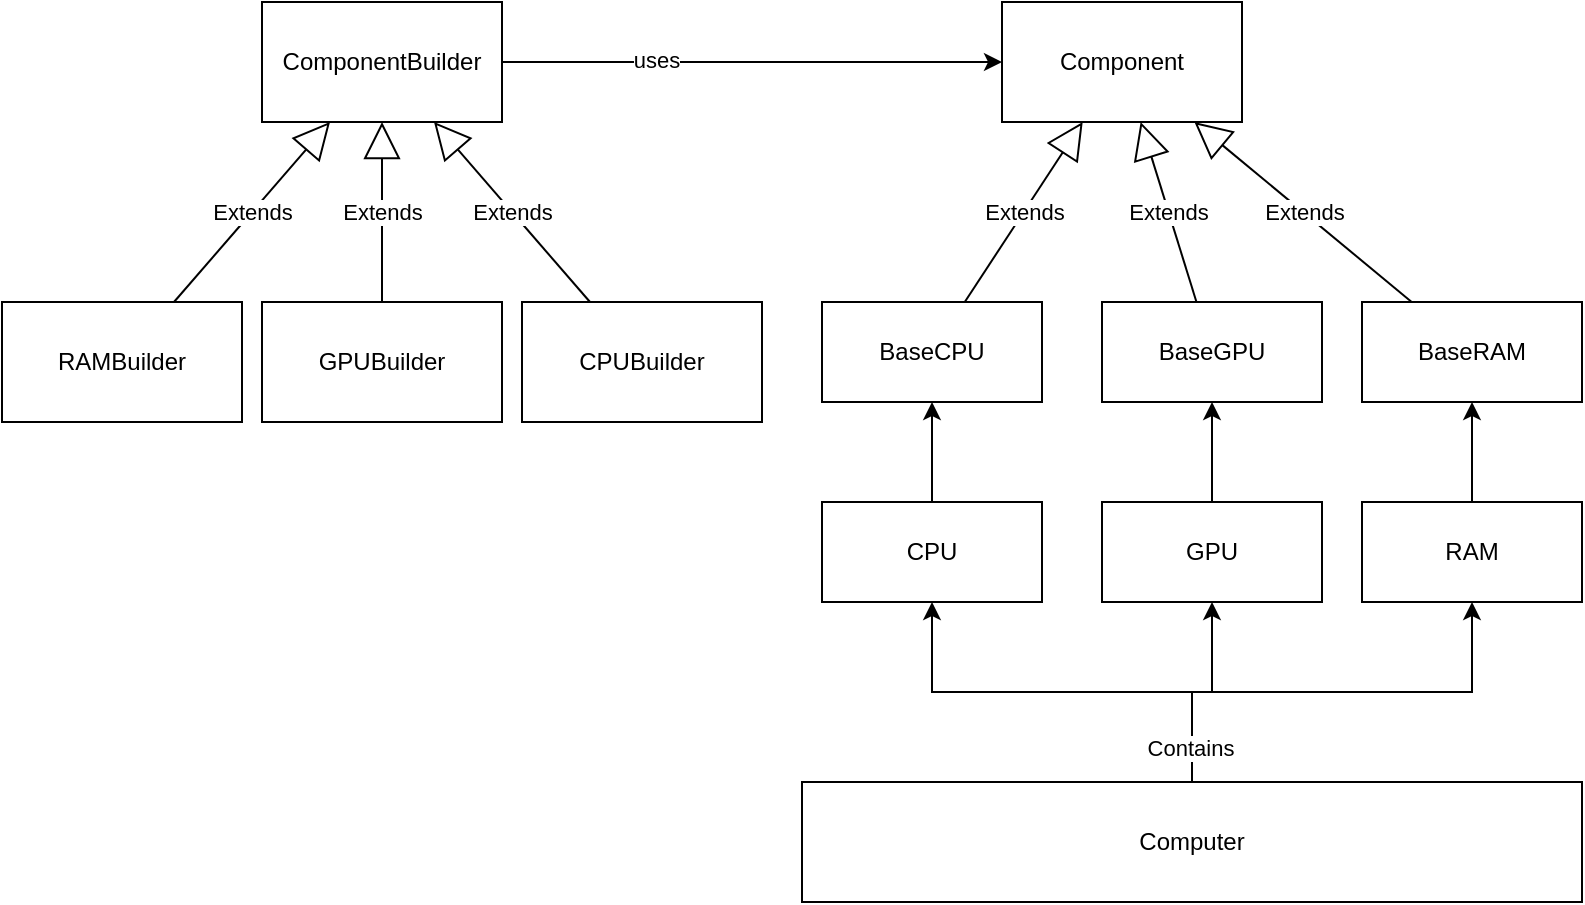 <mxfile version="22.1.21" type="device">
  <diagram name="Page-1" id="hfpC8_dgCmNyxHOkLfbC">
    <mxGraphModel dx="1850" dy="599" grid="1" gridSize="10" guides="1" tooltips="1" connect="1" arrows="1" fold="1" page="1" pageScale="1" pageWidth="850" pageHeight="1100" math="0" shadow="0">
      <root>
        <mxCell id="0" />
        <mxCell id="1" parent="0" />
        <mxCell id="FBDfPxHq50321vyp4Uu6-1" value="Component" style="rounded=0;whiteSpace=wrap;html=1;" vertex="1" parent="1">
          <mxGeometry x="330" y="130" width="120" height="60" as="geometry" />
        </mxCell>
        <mxCell id="FBDfPxHq50321vyp4Uu6-8" value="Extends" style="endArrow=block;endSize=16;endFill=0;html=1;rounded=0;" edge="1" parent="1" source="FBDfPxHq50321vyp4Uu6-9" target="FBDfPxHq50321vyp4Uu6-1">
          <mxGeometry width="160" relative="1" as="geometry">
            <mxPoint x="370" y="260" as="sourcePoint" />
            <mxPoint x="490" y="250" as="targetPoint" />
          </mxGeometry>
        </mxCell>
        <mxCell id="FBDfPxHq50321vyp4Uu6-9" value="BaseCPU" style="html=1;whiteSpace=wrap;" vertex="1" parent="1">
          <mxGeometry x="240" y="280" width="110" height="50" as="geometry" />
        </mxCell>
        <mxCell id="FBDfPxHq50321vyp4Uu6-10" value="BaseGPU" style="html=1;whiteSpace=wrap;" vertex="1" parent="1">
          <mxGeometry x="380" y="280" width="110" height="50" as="geometry" />
        </mxCell>
        <mxCell id="FBDfPxHq50321vyp4Uu6-11" value="Extends" style="endArrow=block;endSize=16;endFill=0;html=1;rounded=0;" edge="1" source="FBDfPxHq50321vyp4Uu6-10" parent="1" target="FBDfPxHq50321vyp4Uu6-1">
          <mxGeometry width="160" relative="1" as="geometry">
            <mxPoint x="520" y="290" as="sourcePoint" />
            <mxPoint x="520" y="220" as="targetPoint" />
          </mxGeometry>
        </mxCell>
        <mxCell id="FBDfPxHq50321vyp4Uu6-12" value="BaseRAM" style="html=1;whiteSpace=wrap;" vertex="1" parent="1">
          <mxGeometry x="510" y="280" width="110" height="50" as="geometry" />
        </mxCell>
        <mxCell id="FBDfPxHq50321vyp4Uu6-13" value="Extends" style="endArrow=block;endSize=16;endFill=0;html=1;rounded=0;" edge="1" source="FBDfPxHq50321vyp4Uu6-12" parent="1" target="FBDfPxHq50321vyp4Uu6-1">
          <mxGeometry width="160" relative="1" as="geometry">
            <mxPoint x="650" y="290" as="sourcePoint" />
            <mxPoint x="529" y="190" as="targetPoint" />
          </mxGeometry>
        </mxCell>
        <mxCell id="FBDfPxHq50321vyp4Uu6-15" value="" style="edgeStyle=orthogonalEdgeStyle;rounded=0;orthogonalLoop=1;jettySize=auto;html=1;" edge="1" parent="1" source="FBDfPxHq50321vyp4Uu6-14" target="FBDfPxHq50321vyp4Uu6-9">
          <mxGeometry relative="1" as="geometry" />
        </mxCell>
        <mxCell id="FBDfPxHq50321vyp4Uu6-14" value="CPU" style="html=1;whiteSpace=wrap;" vertex="1" parent="1">
          <mxGeometry x="240" y="380" width="110" height="50" as="geometry" />
        </mxCell>
        <mxCell id="FBDfPxHq50321vyp4Uu6-17" value="" style="edgeStyle=orthogonalEdgeStyle;rounded=0;orthogonalLoop=1;jettySize=auto;html=1;" edge="1" parent="1" source="FBDfPxHq50321vyp4Uu6-16" target="FBDfPxHq50321vyp4Uu6-10">
          <mxGeometry relative="1" as="geometry" />
        </mxCell>
        <mxCell id="FBDfPxHq50321vyp4Uu6-16" value="GPU" style="html=1;whiteSpace=wrap;" vertex="1" parent="1">
          <mxGeometry x="380" y="380" width="110" height="50" as="geometry" />
        </mxCell>
        <mxCell id="FBDfPxHq50321vyp4Uu6-19" value="" style="edgeStyle=orthogonalEdgeStyle;rounded=0;orthogonalLoop=1;jettySize=auto;html=1;" edge="1" parent="1" source="FBDfPxHq50321vyp4Uu6-18" target="FBDfPxHq50321vyp4Uu6-12">
          <mxGeometry relative="1" as="geometry" />
        </mxCell>
        <mxCell id="FBDfPxHq50321vyp4Uu6-18" value="RAM" style="html=1;whiteSpace=wrap;" vertex="1" parent="1">
          <mxGeometry x="510" y="380" width="110" height="50" as="geometry" />
        </mxCell>
        <mxCell id="FBDfPxHq50321vyp4Uu6-21" style="edgeStyle=orthogonalEdgeStyle;rounded=0;orthogonalLoop=1;jettySize=auto;html=1;exitX=1;exitY=0.5;exitDx=0;exitDy=0;" edge="1" parent="1" source="FBDfPxHq50321vyp4Uu6-20" target="FBDfPxHq50321vyp4Uu6-1">
          <mxGeometry relative="1" as="geometry" />
        </mxCell>
        <mxCell id="FBDfPxHq50321vyp4Uu6-22" value="uses" style="edgeLabel;html=1;align=center;verticalAlign=middle;resizable=0;points=[];" vertex="1" connectable="0" parent="FBDfPxHq50321vyp4Uu6-21">
          <mxGeometry x="-0.389" y="1" relative="1" as="geometry">
            <mxPoint as="offset" />
          </mxGeometry>
        </mxCell>
        <mxCell id="FBDfPxHq50321vyp4Uu6-20" value="ComponentBuilder" style="rounded=0;whiteSpace=wrap;html=1;" vertex="1" parent="1">
          <mxGeometry x="-40" y="130" width="120" height="60" as="geometry" />
        </mxCell>
        <mxCell id="FBDfPxHq50321vyp4Uu6-24" style="edgeStyle=orthogonalEdgeStyle;rounded=0;orthogonalLoop=1;jettySize=auto;html=1;exitX=0.5;exitY=0;exitDx=0;exitDy=0;" edge="1" parent="1" source="FBDfPxHq50321vyp4Uu6-23" target="FBDfPxHq50321vyp4Uu6-18">
          <mxGeometry relative="1" as="geometry" />
        </mxCell>
        <mxCell id="FBDfPxHq50321vyp4Uu6-25" style="edgeStyle=orthogonalEdgeStyle;rounded=0;orthogonalLoop=1;jettySize=auto;html=1;exitX=0.5;exitY=0;exitDx=0;exitDy=0;" edge="1" parent="1" source="FBDfPxHq50321vyp4Uu6-23" target="FBDfPxHq50321vyp4Uu6-16">
          <mxGeometry relative="1" as="geometry" />
        </mxCell>
        <mxCell id="FBDfPxHq50321vyp4Uu6-26" style="edgeStyle=orthogonalEdgeStyle;rounded=0;orthogonalLoop=1;jettySize=auto;html=1;exitX=0.5;exitY=0;exitDx=0;exitDy=0;" edge="1" parent="1" source="FBDfPxHq50321vyp4Uu6-23" target="FBDfPxHq50321vyp4Uu6-14">
          <mxGeometry relative="1" as="geometry" />
        </mxCell>
        <mxCell id="FBDfPxHq50321vyp4Uu6-27" value="Contains" style="edgeLabel;html=1;align=center;verticalAlign=middle;resizable=0;points=[];" vertex="1" connectable="0" parent="FBDfPxHq50321vyp4Uu6-26">
          <mxGeometry x="-0.839" y="1" relative="1" as="geometry">
            <mxPoint as="offset" />
          </mxGeometry>
        </mxCell>
        <mxCell id="FBDfPxHq50321vyp4Uu6-23" value="Computer" style="rounded=0;whiteSpace=wrap;html=1;" vertex="1" parent="1">
          <mxGeometry x="230" y="520" width="390" height="60" as="geometry" />
        </mxCell>
        <mxCell id="FBDfPxHq50321vyp4Uu6-28" value="CPUBuilder" style="rounded=0;whiteSpace=wrap;html=1;" vertex="1" parent="1">
          <mxGeometry x="90" y="280" width="120" height="60" as="geometry" />
        </mxCell>
        <mxCell id="FBDfPxHq50321vyp4Uu6-29" value="Extends" style="endArrow=block;endSize=16;endFill=0;html=1;rounded=0;" edge="1" parent="1" source="FBDfPxHq50321vyp4Uu6-28" target="FBDfPxHq50321vyp4Uu6-20">
          <mxGeometry width="160" relative="1" as="geometry">
            <mxPoint x="160" y="270" as="sourcePoint" />
            <mxPoint x="219" y="180" as="targetPoint" />
          </mxGeometry>
        </mxCell>
        <mxCell id="FBDfPxHq50321vyp4Uu6-30" value="GPUBuilder" style="rounded=0;whiteSpace=wrap;html=1;" vertex="1" parent="1">
          <mxGeometry x="-40" y="280" width="120" height="60" as="geometry" />
        </mxCell>
        <mxCell id="FBDfPxHq50321vyp4Uu6-31" value="Extends" style="endArrow=block;endSize=16;endFill=0;html=1;rounded=0;" edge="1" source="FBDfPxHq50321vyp4Uu6-30" parent="1" target="FBDfPxHq50321vyp4Uu6-20">
          <mxGeometry width="160" relative="1" as="geometry">
            <mxPoint x="30" y="270" as="sourcePoint" />
            <mxPoint x="-50" y="190" as="targetPoint" />
          </mxGeometry>
        </mxCell>
        <mxCell id="FBDfPxHq50321vyp4Uu6-32" value="RAMBuilder" style="rounded=0;whiteSpace=wrap;html=1;" vertex="1" parent="1">
          <mxGeometry x="-170" y="280" width="120" height="60" as="geometry" />
        </mxCell>
        <mxCell id="FBDfPxHq50321vyp4Uu6-33" value="Extends" style="endArrow=block;endSize=16;endFill=0;html=1;rounded=0;" edge="1" source="FBDfPxHq50321vyp4Uu6-32" parent="1" target="FBDfPxHq50321vyp4Uu6-20">
          <mxGeometry width="160" relative="1" as="geometry">
            <mxPoint x="-100" y="270" as="sourcePoint" />
            <mxPoint x="-76" y="190" as="targetPoint" />
          </mxGeometry>
        </mxCell>
      </root>
    </mxGraphModel>
  </diagram>
</mxfile>
